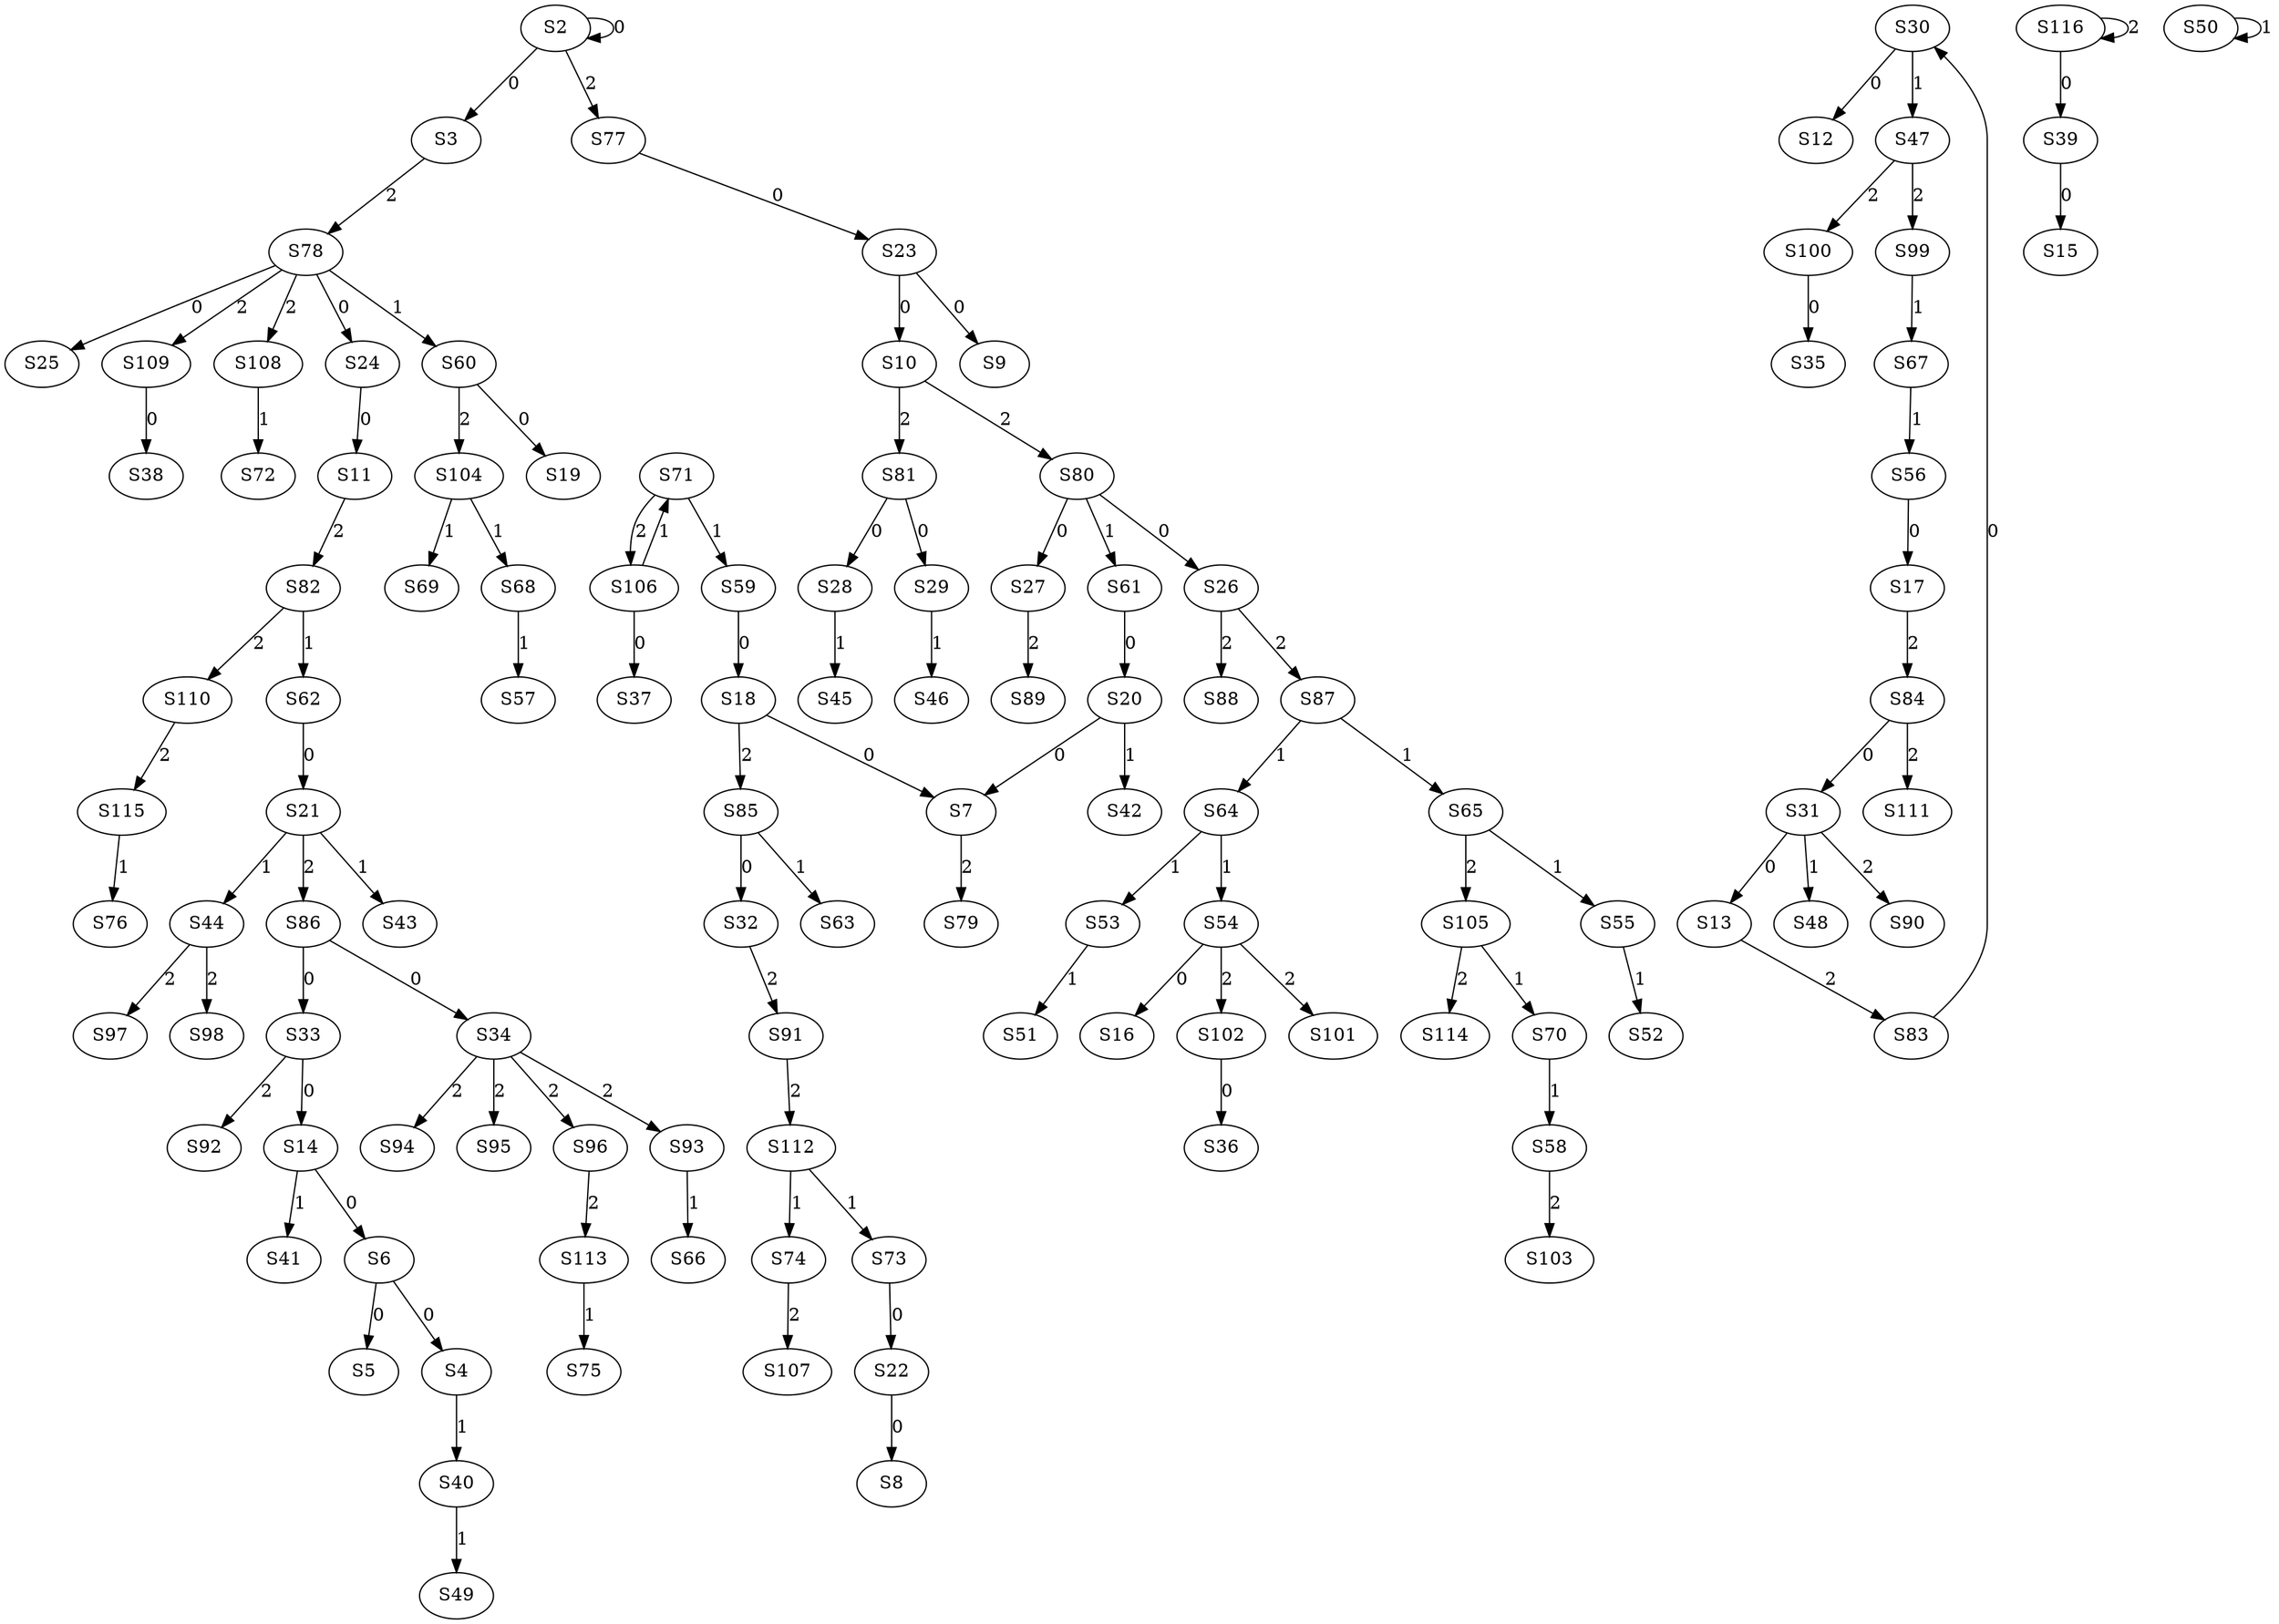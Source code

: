 strict digraph {
	S2 -> S2 [ label = 0 ];
	S2 -> S3 [ label = 0 ];
	S6 -> S4 [ label = 0 ];
	S6 -> S5 [ label = 0 ];
	S14 -> S6 [ label = 0 ];
	S18 -> S7 [ label = 0 ];
	S22 -> S8 [ label = 0 ];
	S23 -> S9 [ label = 0 ];
	S23 -> S10 [ label = 0 ];
	S24 -> S11 [ label = 0 ];
	S30 -> S12 [ label = 0 ];
	S31 -> S13 [ label = 0 ];
	S33 -> S14 [ label = 0 ];
	S39 -> S15 [ label = 0 ];
	S54 -> S16 [ label = 0 ];
	S56 -> S17 [ label = 0 ];
	S59 -> S18 [ label = 0 ];
	S60 -> S19 [ label = 0 ];
	S61 -> S20 [ label = 0 ];
	S62 -> S21 [ label = 0 ];
	S73 -> S22 [ label = 0 ];
	S77 -> S23 [ label = 0 ];
	S78 -> S24 [ label = 0 ];
	S78 -> S25 [ label = 0 ];
	S80 -> S26 [ label = 0 ];
	S80 -> S27 [ label = 0 ];
	S81 -> S28 [ label = 0 ];
	S81 -> S29 [ label = 0 ];
	S83 -> S30 [ label = 0 ];
	S84 -> S31 [ label = 0 ];
	S85 -> S32 [ label = 0 ];
	S86 -> S33 [ label = 0 ];
	S86 -> S34 [ label = 0 ];
	S100 -> S35 [ label = 0 ];
	S102 -> S36 [ label = 0 ];
	S106 -> S37 [ label = 0 ];
	S109 -> S38 [ label = 0 ];
	S116 -> S39 [ label = 0 ];
	S4 -> S40 [ label = 1 ];
	S14 -> S41 [ label = 1 ];
	S20 -> S42 [ label = 1 ];
	S21 -> S43 [ label = 1 ];
	S21 -> S44 [ label = 1 ];
	S28 -> S45 [ label = 1 ];
	S29 -> S46 [ label = 1 ];
	S30 -> S47 [ label = 1 ];
	S31 -> S48 [ label = 1 ];
	S40 -> S49 [ label = 1 ];
	S50 -> S50 [ label = 1 ];
	S53 -> S51 [ label = 1 ];
	S55 -> S52 [ label = 1 ];
	S64 -> S53 [ label = 1 ];
	S64 -> S54 [ label = 1 ];
	S65 -> S55 [ label = 1 ];
	S67 -> S56 [ label = 1 ];
	S68 -> S57 [ label = 1 ];
	S70 -> S58 [ label = 1 ];
	S71 -> S59 [ label = 1 ];
	S78 -> S60 [ label = 1 ];
	S80 -> S61 [ label = 1 ];
	S82 -> S62 [ label = 1 ];
	S85 -> S63 [ label = 1 ];
	S87 -> S64 [ label = 1 ];
	S87 -> S65 [ label = 1 ];
	S93 -> S66 [ label = 1 ];
	S99 -> S67 [ label = 1 ];
	S104 -> S68 [ label = 1 ];
	S104 -> S69 [ label = 1 ];
	S105 -> S70 [ label = 1 ];
	S106 -> S71 [ label = 1 ];
	S108 -> S72 [ label = 1 ];
	S112 -> S73 [ label = 1 ];
	S112 -> S74 [ label = 1 ];
	S113 -> S75 [ label = 1 ];
	S115 -> S76 [ label = 1 ];
	S2 -> S77 [ label = 2 ];
	S3 -> S78 [ label = 2 ];
	S7 -> S79 [ label = 2 ];
	S10 -> S80 [ label = 2 ];
	S10 -> S81 [ label = 2 ];
	S11 -> S82 [ label = 2 ];
	S13 -> S83 [ label = 2 ];
	S17 -> S84 [ label = 2 ];
	S18 -> S85 [ label = 2 ];
	S21 -> S86 [ label = 2 ];
	S26 -> S87 [ label = 2 ];
	S26 -> S88 [ label = 2 ];
	S27 -> S89 [ label = 2 ];
	S31 -> S90 [ label = 2 ];
	S32 -> S91 [ label = 2 ];
	S33 -> S92 [ label = 2 ];
	S34 -> S93 [ label = 2 ];
	S34 -> S94 [ label = 2 ];
	S34 -> S95 [ label = 2 ];
	S34 -> S96 [ label = 2 ];
	S44 -> S97 [ label = 2 ];
	S44 -> S98 [ label = 2 ];
	S47 -> S99 [ label = 2 ];
	S47 -> S100 [ label = 2 ];
	S54 -> S101 [ label = 2 ];
	S54 -> S102 [ label = 2 ];
	S58 -> S103 [ label = 2 ];
	S60 -> S104 [ label = 2 ];
	S65 -> S105 [ label = 2 ];
	S71 -> S106 [ label = 2 ];
	S74 -> S107 [ label = 2 ];
	S78 -> S108 [ label = 2 ];
	S78 -> S109 [ label = 2 ];
	S82 -> S110 [ label = 2 ];
	S84 -> S111 [ label = 2 ];
	S91 -> S112 [ label = 2 ];
	S96 -> S113 [ label = 2 ];
	S105 -> S114 [ label = 2 ];
	S110 -> S115 [ label = 2 ];
	S116 -> S116 [ label = 2 ];
	S20 -> S7 [ label = 0 ];
}